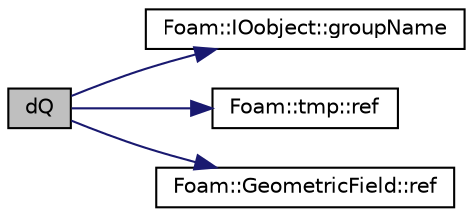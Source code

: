digraph "dQ"
{
  bgcolor="transparent";
  edge [fontname="Helvetica",fontsize="10",labelfontname="Helvetica",labelfontsize="10"];
  node [fontname="Helvetica",fontsize="10",shape=record];
  rankdir="LR";
  Node70 [label="dQ",height=0.2,width=0.4,color="black", fillcolor="grey75", style="filled", fontcolor="black"];
  Node70 -> Node71 [color="midnightblue",fontsize="10",style="solid",fontname="Helvetica"];
  Node71 [label="Foam::IOobject::groupName",height=0.2,width=0.4,color="black",URL="$a27249.html#ad5705e6da2a025ad75b4cf5d748d7d30"];
  Node70 -> Node72 [color="midnightblue",fontsize="10",style="solid",fontname="Helvetica"];
  Node72 [label="Foam::tmp::ref",height=0.2,width=0.4,color="black",URL="$a27077.html#aeaf81e641282874cef07f5b808efc83b",tooltip="Return non-const reference or generate a fatal error. "];
  Node70 -> Node73 [color="midnightblue",fontsize="10",style="solid",fontname="Helvetica"];
  Node73 [label="Foam::GeometricField::ref",height=0.2,width=0.4,color="black",URL="$a23249.html#a08b047935717956ddaa7d514f9b65d4e",tooltip="Return a reference to the dimensioned internal field. "];
}
